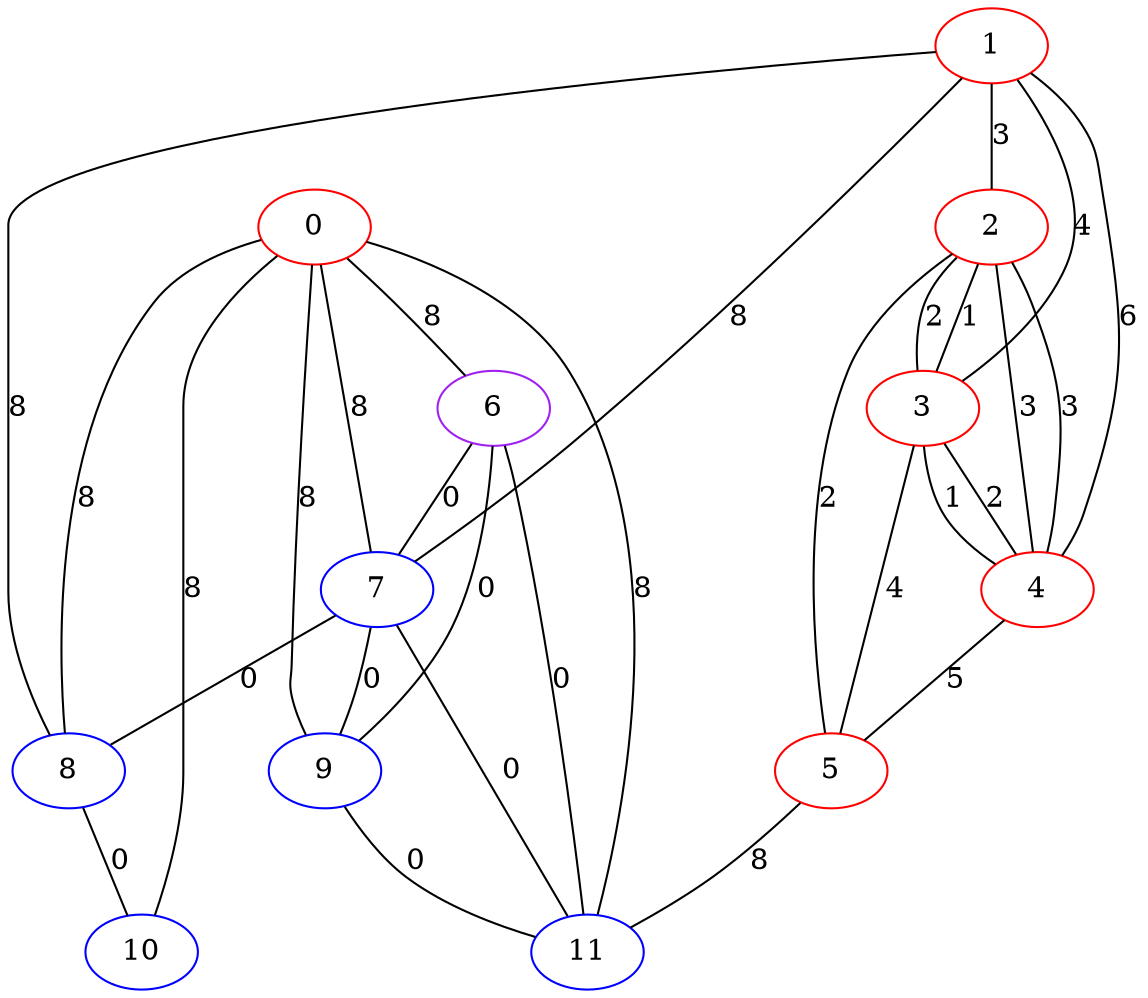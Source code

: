 graph "" {
0 [color=red, weight=1];
1 [color=red, weight=1];
2 [color=red, weight=1];
3 [color=red, weight=1];
4 [color=red, weight=1];
5 [color=red, weight=1];
6 [color=purple, weight=4];
7 [color=blue, weight=3];
8 [color=blue, weight=3];
9 [color=blue, weight=3];
10 [color=blue, weight=3];
11 [color=blue, weight=3];
0 -- 6  [key=0, label=8];
0 -- 7  [key=0, label=8];
0 -- 8  [key=0, label=8];
0 -- 9  [key=0, label=8];
0 -- 10  [key=0, label=8];
0 -- 11  [key=0, label=8];
1 -- 8  [key=0, label=8];
1 -- 2  [key=0, label=3];
1 -- 3  [key=0, label=4];
1 -- 4  [key=0, label=6];
1 -- 7  [key=0, label=8];
2 -- 3  [key=0, label=2];
2 -- 3  [key=1, label=1];
2 -- 4  [key=0, label=3];
2 -- 4  [key=1, label=3];
2 -- 5  [key=0, label=2];
3 -- 4  [key=0, label=1];
3 -- 4  [key=1, label=2];
3 -- 5  [key=0, label=4];
4 -- 5  [key=0, label=5];
5 -- 11  [key=0, label=8];
6 -- 9  [key=0, label=0];
6 -- 11  [key=0, label=0];
6 -- 7  [key=0, label=0];
7 -- 8  [key=0, label=0];
7 -- 9  [key=0, label=0];
7 -- 11  [key=0, label=0];
8 -- 10  [key=0, label=0];
9 -- 11  [key=0, label=0];
}
